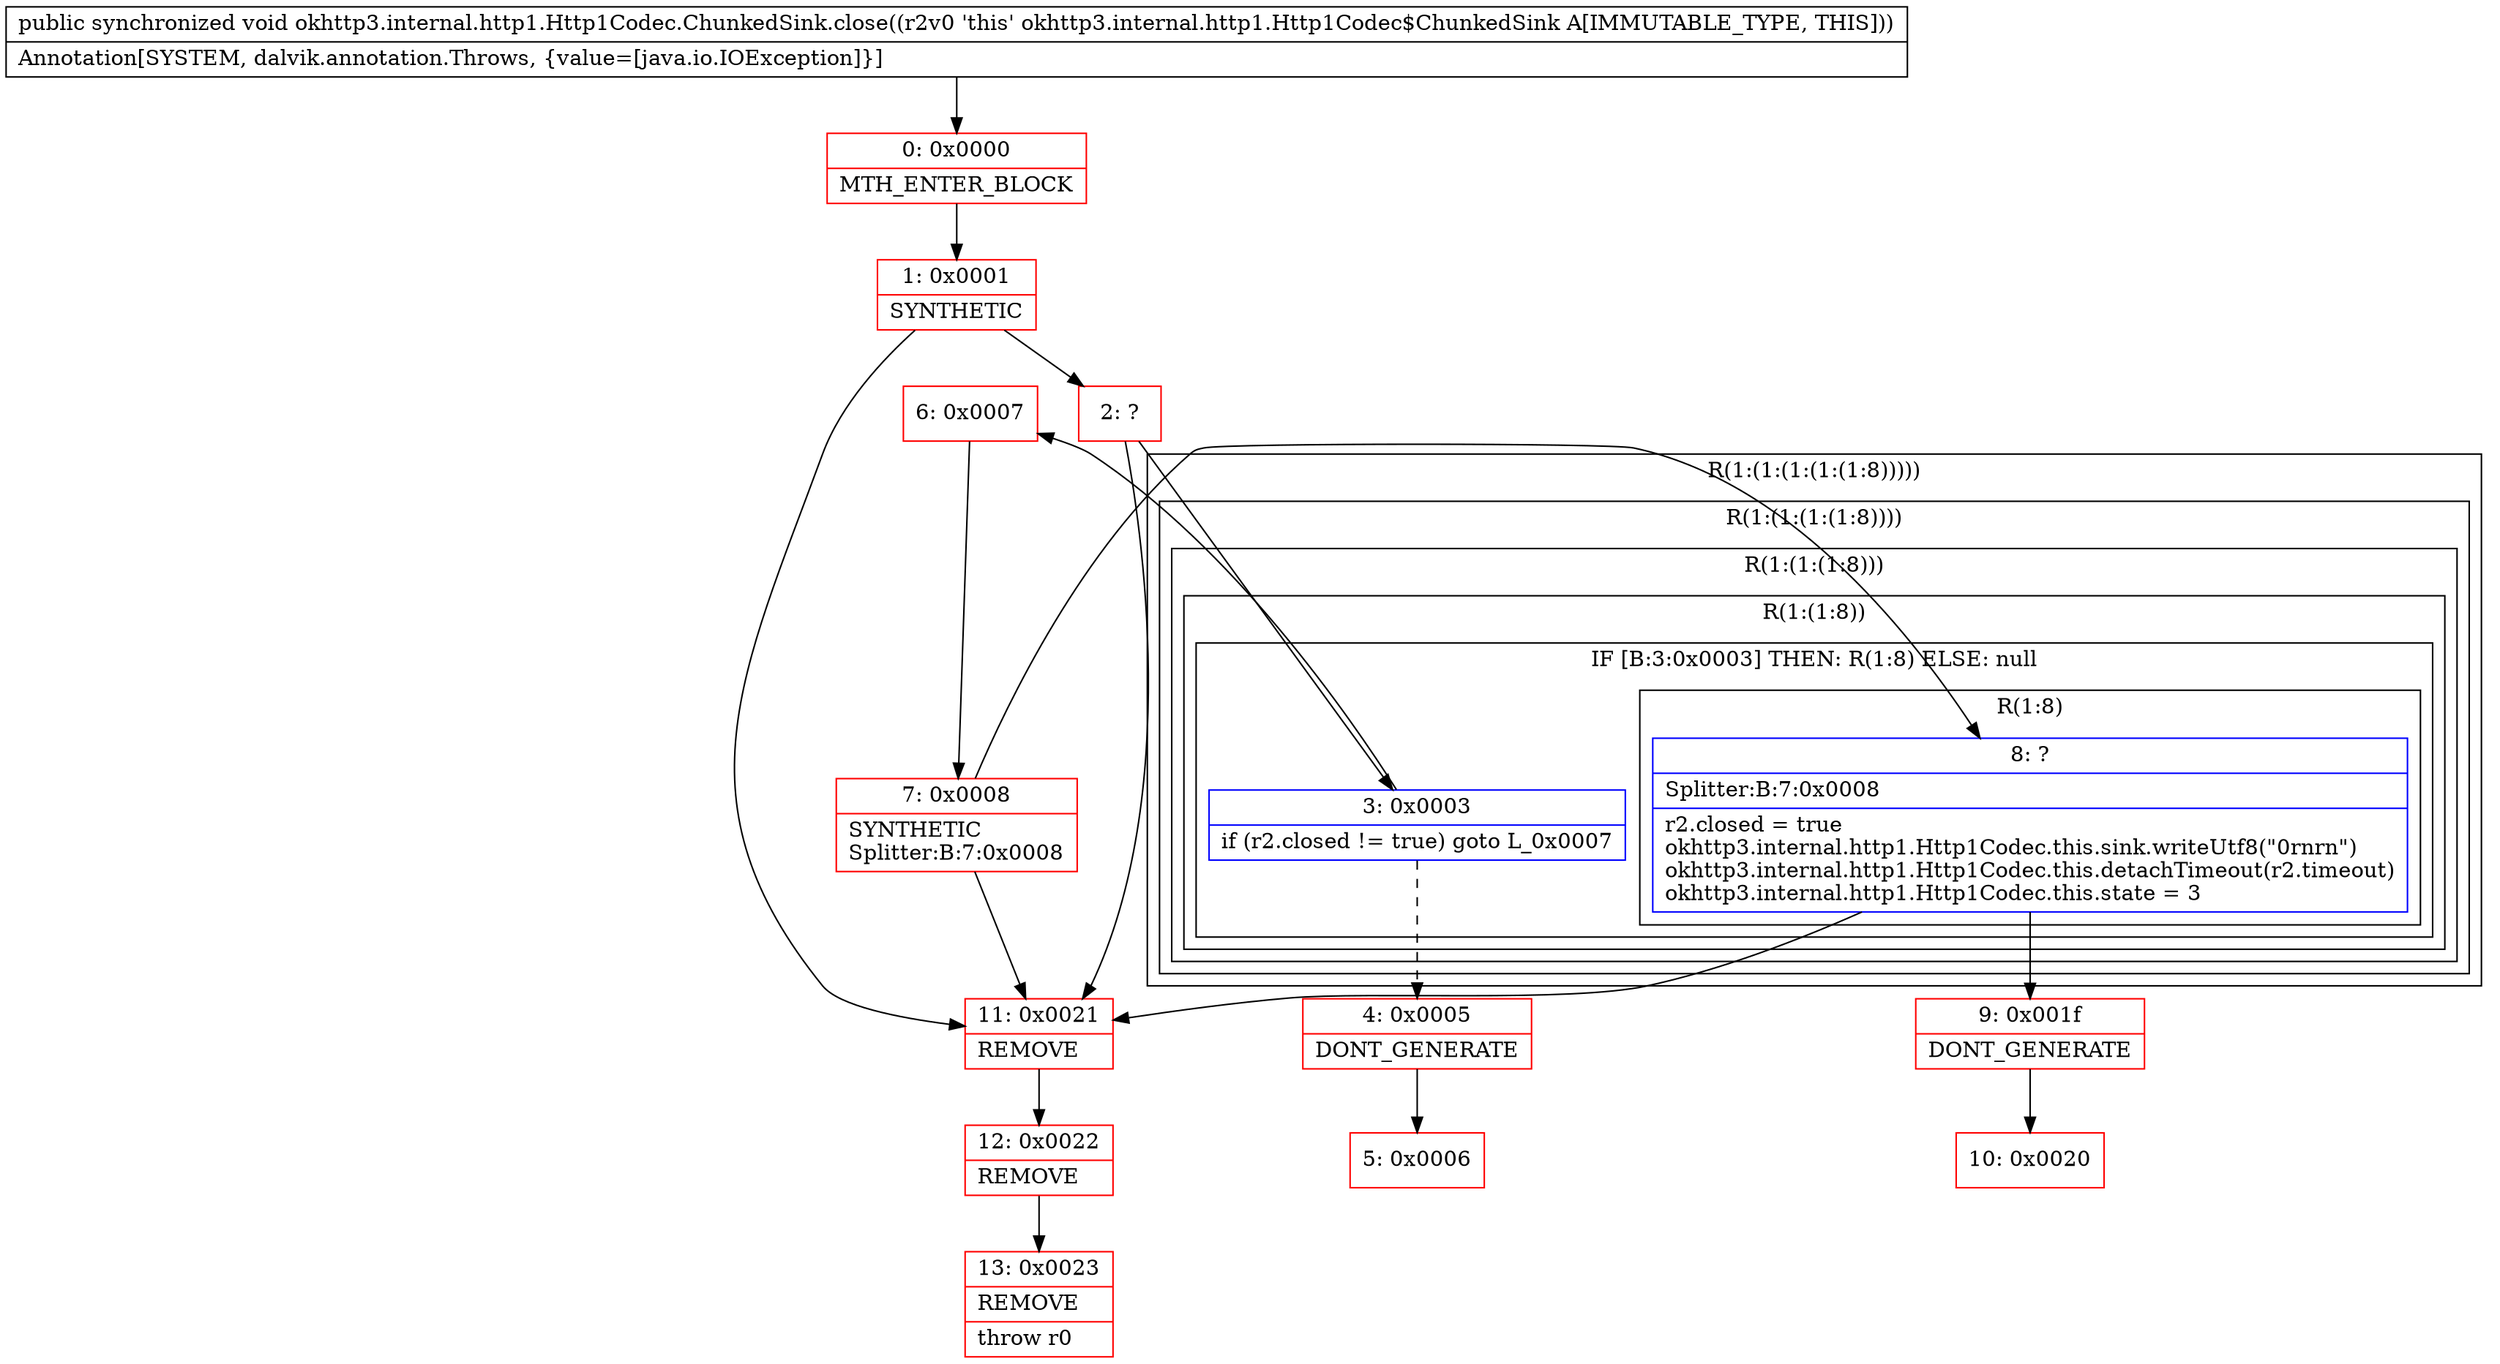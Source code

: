 digraph "CFG forokhttp3.internal.http1.Http1Codec.ChunkedSink.close()V" {
subgraph cluster_Region_566137255 {
label = "R(1:(1:(1:(1:(1:8)))))";
node [shape=record,color=blue];
subgraph cluster_Region_478683783 {
label = "R(1:(1:(1:(1:8))))";
node [shape=record,color=blue];
subgraph cluster_Region_887745742 {
label = "R(1:(1:(1:8)))";
node [shape=record,color=blue];
subgraph cluster_Region_1951974058 {
label = "R(1:(1:8))";
node [shape=record,color=blue];
subgraph cluster_IfRegion_557733423 {
label = "IF [B:3:0x0003] THEN: R(1:8) ELSE: null";
node [shape=record,color=blue];
Node_3 [shape=record,label="{3\:\ 0x0003|if (r2.closed != true) goto L_0x0007\l}"];
subgraph cluster_Region_2097140885 {
label = "R(1:8)";
node [shape=record,color=blue];
Node_8 [shape=record,label="{8\:\ ?|Splitter:B:7:0x0008\l|r2.closed = true\lokhttp3.internal.http1.Http1Codec.this.sink.writeUtf8(\"0rnrn\")\lokhttp3.internal.http1.Http1Codec.this.detachTimeout(r2.timeout)\lokhttp3.internal.http1.Http1Codec.this.state = 3\l}"];
}
}
}
}
}
}
Node_0 [shape=record,color=red,label="{0\:\ 0x0000|MTH_ENTER_BLOCK\l}"];
Node_1 [shape=record,color=red,label="{1\:\ 0x0001|SYNTHETIC\l}"];
Node_2 [shape=record,color=red,label="{2\:\ ?}"];
Node_4 [shape=record,color=red,label="{4\:\ 0x0005|DONT_GENERATE\l}"];
Node_5 [shape=record,color=red,label="{5\:\ 0x0006}"];
Node_6 [shape=record,color=red,label="{6\:\ 0x0007}"];
Node_7 [shape=record,color=red,label="{7\:\ 0x0008|SYNTHETIC\lSplitter:B:7:0x0008\l}"];
Node_9 [shape=record,color=red,label="{9\:\ 0x001f|DONT_GENERATE\l}"];
Node_10 [shape=record,color=red,label="{10\:\ 0x0020}"];
Node_11 [shape=record,color=red,label="{11\:\ 0x0021|REMOVE\l}"];
Node_12 [shape=record,color=red,label="{12\:\ 0x0022|REMOVE\l}"];
Node_13 [shape=record,color=red,label="{13\:\ 0x0023|REMOVE\l|throw r0\l}"];
MethodNode[shape=record,label="{public synchronized void okhttp3.internal.http1.Http1Codec.ChunkedSink.close((r2v0 'this' okhttp3.internal.http1.Http1Codec$ChunkedSink A[IMMUTABLE_TYPE, THIS]))  | Annotation[SYSTEM, dalvik.annotation.Throws, \{value=[java.io.IOException]\}]\l}"];
MethodNode -> Node_0;
Node_3 -> Node_4[style=dashed];
Node_3 -> Node_6;
Node_8 -> Node_9;
Node_8 -> Node_11;
Node_0 -> Node_1;
Node_1 -> Node_2;
Node_1 -> Node_11;
Node_2 -> Node_3;
Node_2 -> Node_11;
Node_4 -> Node_5;
Node_6 -> Node_7;
Node_7 -> Node_8;
Node_7 -> Node_11;
Node_9 -> Node_10;
Node_11 -> Node_12;
Node_12 -> Node_13;
}


